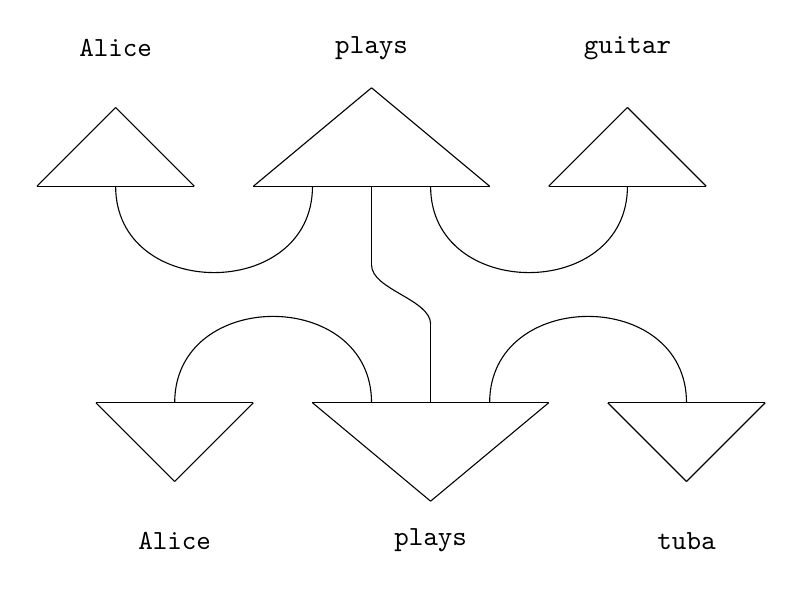 \begin{tikzpicture}
	\begin{pgfonlayer}{nodelayer}
		\node [style=none] (0) at (8.25, 1.75) {\texttt{guitar}};
		\node [style=none] (1) at (0.75, 0) {};
		\node [style=none] (2) at (2.75, 0) {};
		\node [style=none] (3) at (1.75, 1) {};
		\node [style=none] (4) at (1.75, 0) {};
		\node [style=none] (5) at (7.25, 0) {};
		\node [style=none] (6) at (9.25, 0) {};
		\node [style=none] (7) at (8.25, 1) {};
		\node [style=none] (8) at (8.25, 0) {};
		\node [style=none] (9) at (3.5, 0) {};
		\node [style=none] (10) at (6.5, 0) {};
		\node [style=none] (11) at (5, 1.25) {};
		\node [style=none] (12) at (4, 0) {};
		\node [style=none] (13) at (5, 0) {};
		\node [style=none] (14) at (5.75, 0) {};
		\node [style=none] (15) at (5, -1) {};
		\node [style=none] (16) at (1.75, 0) {};
		\node [style=none] (17) at (4.25, 0) {};
		\node [style=none] (18) at (5.75, 0) {};
		\node [style=none] (19) at (8.25, 0) {};
		\node [style=none] (20) at (5, 1.75) {\texttt{plays}};
		\node [style=none] (21) at (1.75, 1.75) {\texttt{Alice}};
		\node [style=none] (22) at (9, -4.5) {\texttt{tuba}};
		\node [style=none] (23) at (1.5, -2.75) {};
		\node [style=none] (24) at (3.5, -2.75) {};
		\node [style=none] (25) at (2.5, -3.75) {};
		\node [style=none] (26) at (2.5, -2.75) {};
		\node [style=none] (27) at (8, -2.75) {};
		\node [style=none] (28) at (10, -2.75) {};
		\node [style=none] (29) at (9, -3.75) {};
		\node [style=none] (30) at (9, -2.75) {};
		\node [style=none] (31) at (4.25, -2.75) {};
		\node [style=none] (32) at (7.25, -2.75) {};
		\node [style=none] (33) at (5.75, -4) {};
		\node [style=none] (34) at (5, -2.75) {};
		\node [style=none] (35) at (5.75, -2.75) {};
		\node [style=none] (36) at (6.5, -2.75) {};
		\node [style=none] (37) at (2.5, -2.75) {};
		\node [style=none] (38) at (9, -2.75) {};
		\node [style=none] (39) at (5.75, -4.5) {\texttt{plays}};
		\node [style=none] (40) at (2.5, -4.5) {\texttt{Alice}};
		\node [style=none] (41) at (5, -2.75) {};
		\node [style=none] (42) at (2.5, -2.75) {};
		\node [style=none] (43) at (9, -2.75) {};
		\node [style=none] (44) at (9, -2.75) {};
		\node [style=none] (45) at (6.5, -2.75) {};
		\node [style=none] (46) at (5.75, -1.75) {};
	\end{pgfonlayer}
	\begin{pgfonlayer}{edgelayer}
		\draw [style=none] (1.center) to (2.center);
		\draw [style=none] (2.center) to (3.center);
		\draw [style=none] (3.center) to (1.center);
		\draw [style=none] (5.center) to (6.center);
		\draw [style=none] (6.center) to (7.center);
		\draw [style=none] (7.center) to (5.center);
		\draw [style=none] (9.center) to (10.center);
		\draw [style=none] (11.center) to (9.center);
		\draw [style=none] (11.center) to (10.center);
		\draw (13.center) to (15.center);
		\draw [style=none, bend left=270, looseness=1.50] (16.center) to (17.center);
		\draw (16.center) to (4.center);
		\draw (17.center) to (12.center);
		\draw [style=none, bend left=270, looseness=1.50] (18.center) to (19.center);
		\draw (19.center) to (8.center);
		\draw (18.center) to (14.center);
		\draw [style=none] (23.center) to (24.center);
		\draw [style=none] (24.center) to (25.center);
		\draw [style=none] (25.center) to (23.center);
		\draw [style=none] (27.center) to (28.center);
		\draw [style=none] (28.center) to (29.center);
		\draw [style=none] (29.center) to (27.center);
		\draw [style=none] (31.center) to (32.center);
		\draw [style=none] (33.center) to (31.center);
		\draw [style=none] (33.center) to (32.center);
		\draw (37.center) to (26.center);
		\draw (38.center) to (30.center);
		\draw [style=none, bend left=270, looseness=1.50] (41.center) to (42.center);
		\draw [style=none, bend left=270, looseness=1.50] (44.center) to (45.center);
		\draw (44.center) to (43.center);
		\draw (46.center) to (35.center);
		\draw [in=-90, out=90, looseness=0.75] (46.center) to (15.center);
	\end{pgfonlayer}
\end{tikzpicture}
